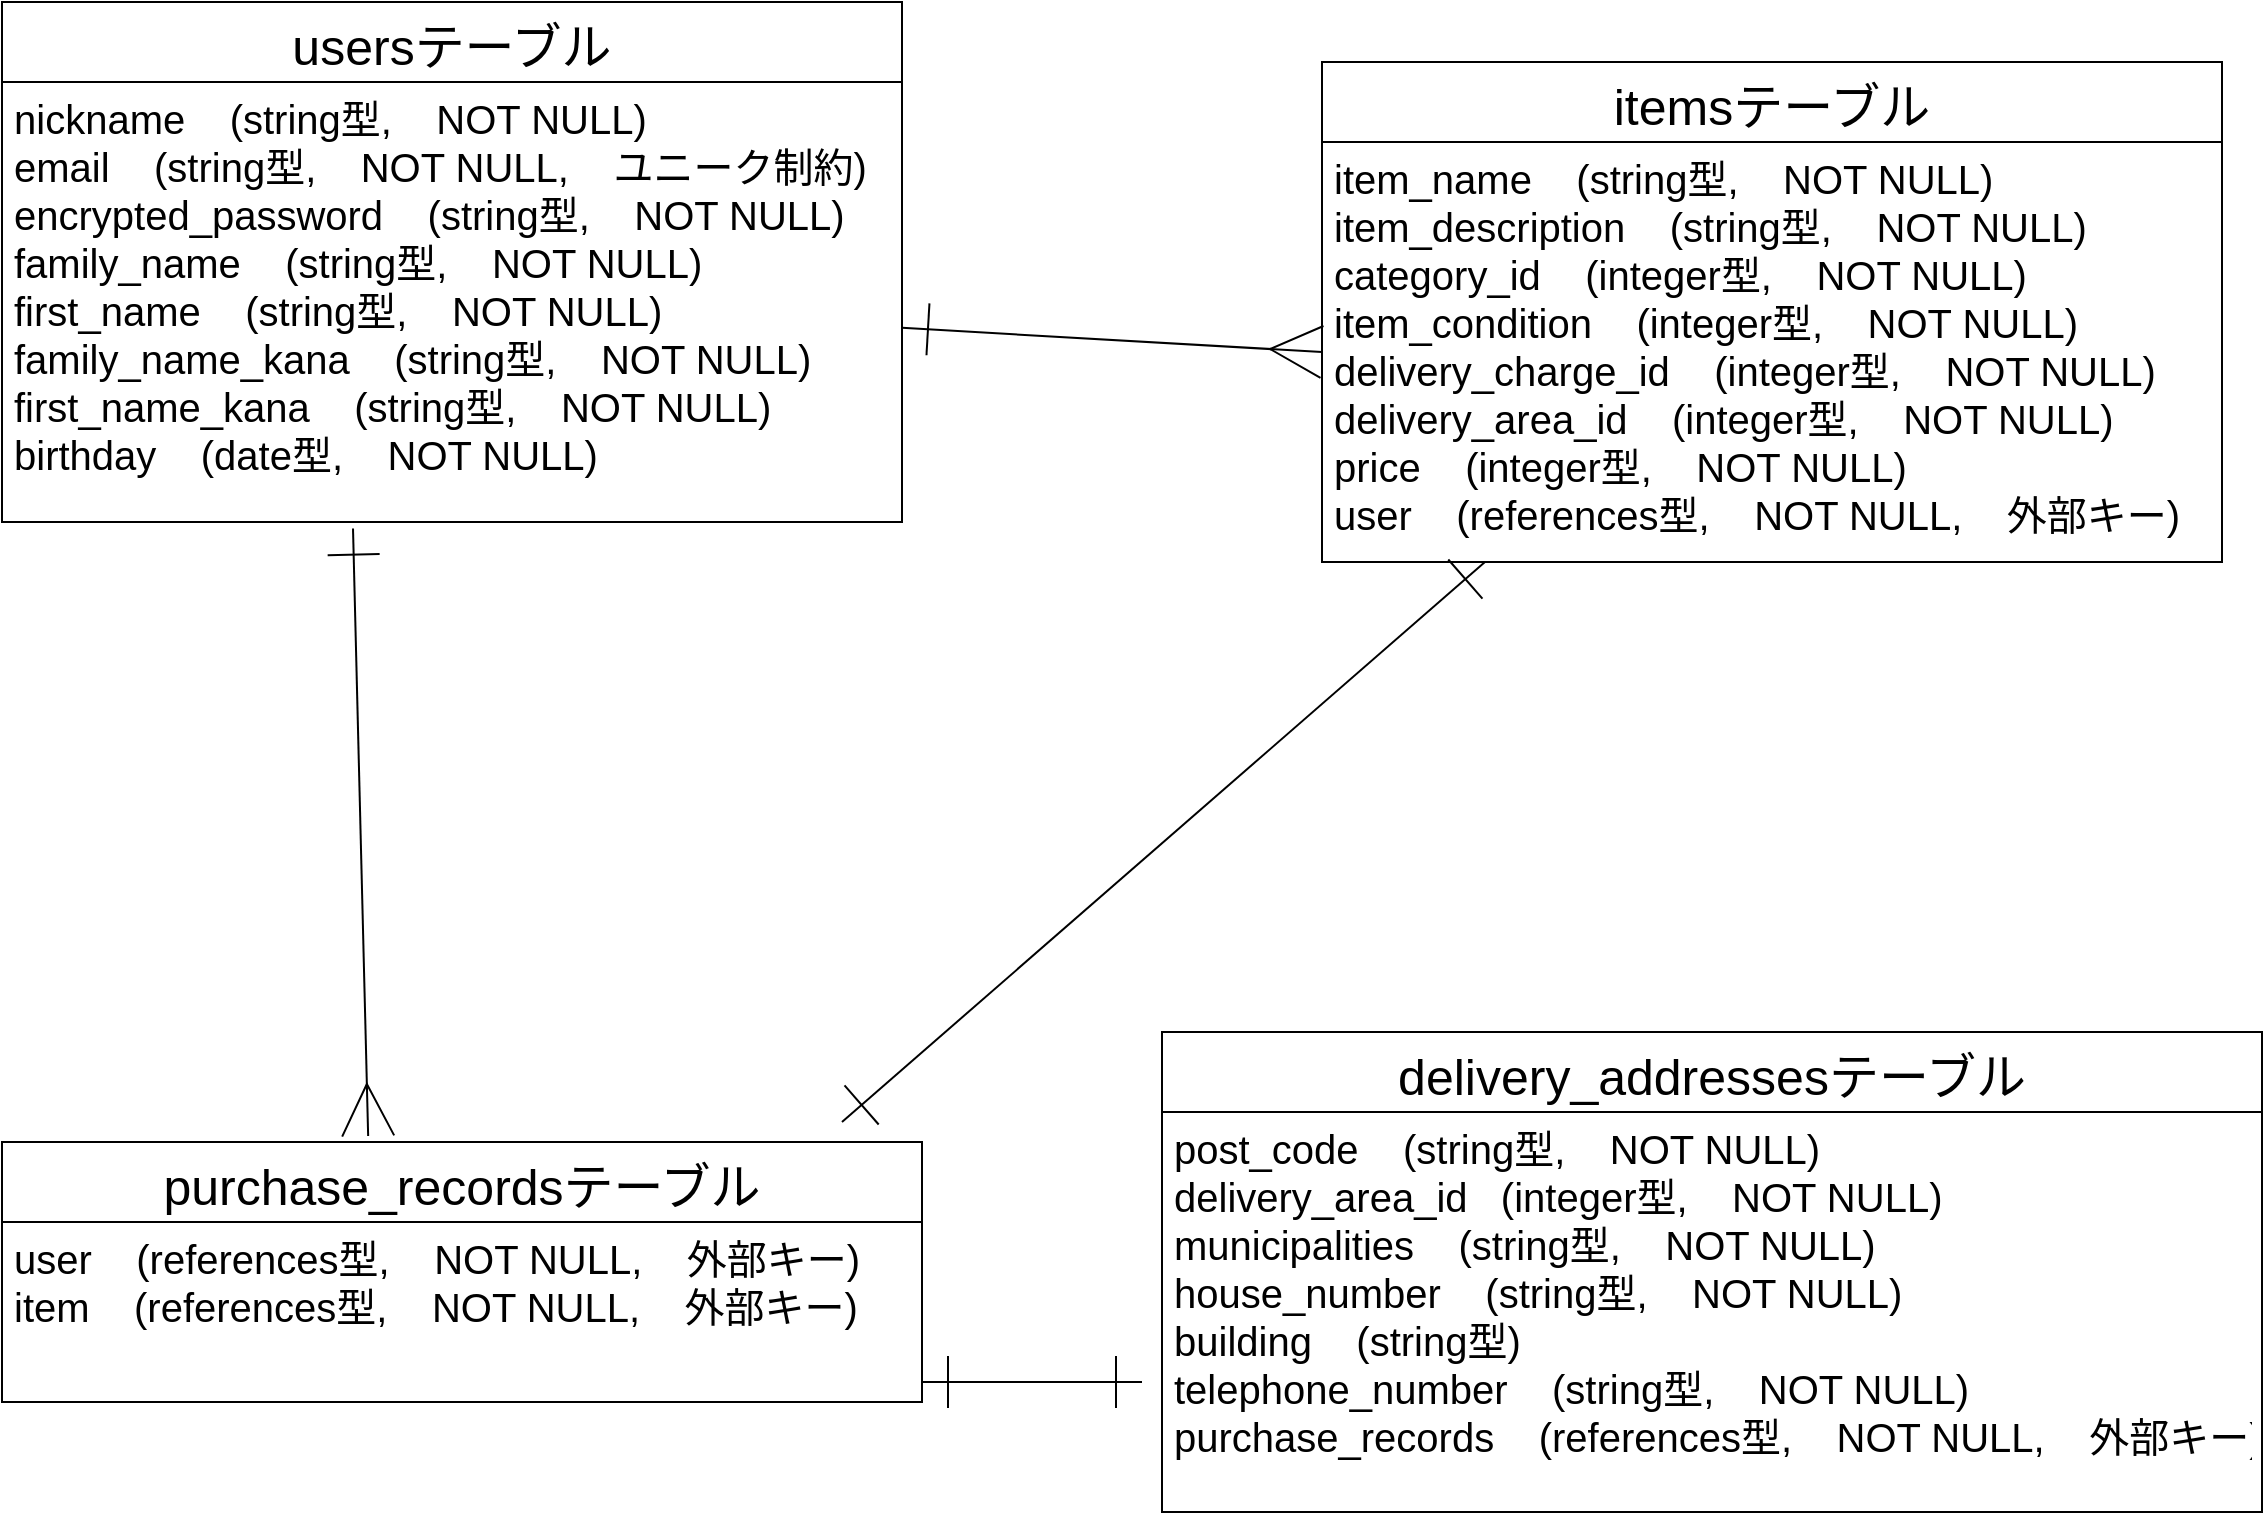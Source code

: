 <mxfile>
    <diagram id="Wn2x8ryqymxWMqZHDRNn" name="ページ2">
        <mxGraphModel dx="490" dy="1421" grid="1" gridSize="10" guides="1" tooltips="1" connect="1" arrows="1" fold="1" page="1" pageScale="1" pageWidth="1169" pageHeight="827" math="0" shadow="0">
            <root>
                <mxCell id="A3Q_vjF1_IGxv7DRLVmZ-0"/>
                <mxCell id="A3Q_vjF1_IGxv7DRLVmZ-1" parent="A3Q_vjF1_IGxv7DRLVmZ-0"/>
                <mxCell id="-lCULytOmmqaOItVMBI4-0" value="usersテーブル" style="swimlane;fontStyle=0;childLayout=stackLayout;horizontal=1;startSize=40;horizontalStack=0;resizeParent=1;resizeParentMax=0;resizeLast=0;collapsible=1;marginBottom=0;align=center;fontSize=25;" vertex="1" parent="A3Q_vjF1_IGxv7DRLVmZ-1">
                    <mxGeometry y="-30" width="450" height="260" as="geometry"/>
                </mxCell>
                <mxCell id="-lCULytOmmqaOItVMBI4-1" value="nickname    (string型,    NOT NULL)&#10;email    (string型,    NOT NULL,    ユニーク制約)&#10;encrypted_password    (string型,    NOT NULL)&#10;family_name    (string型,    NOT NULL)&#10;first_name    (string型,    NOT NULL)&#10;family_name_kana    (string型,    NOT NULL)&#10;first_name_kana    (string型,    NOT NULL)&#10;birthday    (date型,    NOT NULL)&#10;" style="text;strokeColor=none;fillColor=none;spacingLeft=4;spacingRight=4;overflow=hidden;rotatable=0;points=[[0,0.5],[1,0.5]];portConstraint=eastwest;fontSize=20;" vertex="1" parent="-lCULytOmmqaOItVMBI4-0">
                    <mxGeometry y="40" width="450" height="220" as="geometry"/>
                </mxCell>
                <mxCell id="-lCULytOmmqaOItVMBI4-2" style="edgeStyle=none;html=1;fontSize=17;startArrow=ERone;startFill=0;endArrow=ERone;endFill=0;startSize=24;endSize=24;strokeWidth=1;" edge="1" source="-lCULytOmmqaOItVMBI4-3" parent="A3Q_vjF1_IGxv7DRLVmZ-1">
                    <mxGeometry relative="1" as="geometry">
                        <mxPoint x="420" y="530" as="targetPoint"/>
                    </mxGeometry>
                </mxCell>
                <mxCell id="-lCULytOmmqaOItVMBI4-3" value="itemsテーブル" style="swimlane;fontStyle=0;childLayout=stackLayout;horizontal=1;startSize=40;horizontalStack=0;resizeParent=1;resizeParentMax=0;resizeLast=0;collapsible=1;marginBottom=0;align=center;fontSize=25;" vertex="1" parent="A3Q_vjF1_IGxv7DRLVmZ-1">
                    <mxGeometry x="660" width="450" height="250" as="geometry"/>
                </mxCell>
                <mxCell id="-lCULytOmmqaOItVMBI4-4" value="item_name    (string型,    NOT NULL)&#10;item_description    (string型,    NOT NULL)&#10;category_id    (integer型,    NOT NULL)&#10;item_condition    (integer型,    NOT NULL)&#10;delivery_charge_id    (integer型,    NOT NULL)&#10;delivery_area_id    (integer型,    NOT NULL)&#10;price    (integer型,    NOT NULL)&#10;user    (references型,    NOT NULL,    外部キー)&#10;&#10;" style="text;strokeColor=none;fillColor=none;spacingLeft=4;spacingRight=4;overflow=hidden;rotatable=0;points=[[0,0.5],[1,0.5]];portConstraint=eastwest;fontSize=20;" vertex="1" parent="-lCULytOmmqaOItVMBI4-3">
                    <mxGeometry y="40" width="450" height="210" as="geometry"/>
                </mxCell>
                <mxCell id="-lCULytOmmqaOItVMBI4-5" value="purchase_recordsテーブル" style="swimlane;fontStyle=0;childLayout=stackLayout;horizontal=1;startSize=40;horizontalStack=0;resizeParent=1;resizeParentMax=0;resizeLast=0;collapsible=1;marginBottom=0;align=center;fontSize=25;" vertex="1" parent="A3Q_vjF1_IGxv7DRLVmZ-1">
                    <mxGeometry y="540" width="460" height="130" as="geometry"/>
                </mxCell>
                <mxCell id="-lCULytOmmqaOItVMBI4-6" value="user    (references型,    NOT NULL,    外部キー)&#10;item    (references型,    NOT NULL,    外部キー)&#10;" style="text;strokeColor=none;fillColor=none;spacingLeft=4;spacingRight=4;overflow=hidden;rotatable=0;points=[[0,0.5],[1,0.5]];portConstraint=eastwest;fontSize=20;" vertex="1" parent="-lCULytOmmqaOItVMBI4-5">
                    <mxGeometry y="40" width="460" height="90" as="geometry"/>
                </mxCell>
                <mxCell id="-lCULytOmmqaOItVMBI4-7" value="delivery_addressesテーブル" style="swimlane;fontStyle=0;childLayout=stackLayout;horizontal=1;startSize=40;horizontalStack=0;resizeParent=1;resizeParentMax=0;resizeLast=0;collapsible=1;marginBottom=0;align=center;fontSize=25;" vertex="1" parent="A3Q_vjF1_IGxv7DRLVmZ-1">
                    <mxGeometry x="580" y="485" width="550" height="240" as="geometry"/>
                </mxCell>
                <mxCell id="-lCULytOmmqaOItVMBI4-8" value="post_code    (string型,    NOT NULL)&#10;delivery_area_id   (integer型,    NOT NULL)&#10;municipalities    (string型,    NOT NULL)&#10;house_number    (string型,    NOT NULL)&#10;building    (string型)&#10;telephone_number    (string型,    NOT NULL)&#10;purchase_records    (references型,    NOT NULL,    外部キー)" style="text;strokeColor=none;fillColor=none;spacingLeft=4;spacingRight=4;overflow=hidden;rotatable=0;points=[[0,0.5],[1,0.5]];portConstraint=eastwest;fontSize=20;" vertex="1" parent="-lCULytOmmqaOItVMBI4-7">
                    <mxGeometry y="40" width="550" height="200" as="geometry"/>
                </mxCell>
                <mxCell id="-lCULytOmmqaOItVMBI4-9" style="edgeStyle=none;html=1;entryX=0;entryY=0.5;entryDx=0;entryDy=0;fontSize=17;endArrow=ERmany;endFill=0;startArrow=ERone;startFill=0;strokeWidth=1;endSize=24;startSize=24;" edge="1" source="-lCULytOmmqaOItVMBI4-1" target="-lCULytOmmqaOItVMBI4-4" parent="A3Q_vjF1_IGxv7DRLVmZ-1">
                    <mxGeometry relative="1" as="geometry"/>
                </mxCell>
                <mxCell id="-lCULytOmmqaOItVMBI4-10" style="edgeStyle=none;html=1;entryX=0.398;entryY=-0.023;entryDx=0;entryDy=0;fontSize=17;endArrow=ERmany;endFill=0;startArrow=ERone;startFill=0;strokeWidth=1;endSize=24;startSize=24;entryPerimeter=0;exitX=0.39;exitY=1.015;exitDx=0;exitDy=0;exitPerimeter=0;" edge="1" source="-lCULytOmmqaOItVMBI4-1" target="-lCULytOmmqaOItVMBI4-5" parent="A3Q_vjF1_IGxv7DRLVmZ-1">
                    <mxGeometry relative="1" as="geometry">
                        <mxPoint x="180" y="300" as="sourcePoint"/>
                        <mxPoint x="380" y="370" as="targetPoint"/>
                    </mxGeometry>
                </mxCell>
                <mxCell id="-lCULytOmmqaOItVMBI4-11" style="edgeStyle=none;html=1;fontSize=17;startArrow=ERone;startFill=0;endArrow=ERone;endFill=0;startSize=24;endSize=24;strokeWidth=1;" edge="1" parent="A3Q_vjF1_IGxv7DRLVmZ-1">
                    <mxGeometry relative="1" as="geometry">
                        <mxPoint x="460" y="660" as="targetPoint"/>
                        <mxPoint x="570" y="660" as="sourcePoint"/>
                    </mxGeometry>
                </mxCell>
            </root>
        </mxGraphModel>
    </diagram>
</mxfile>